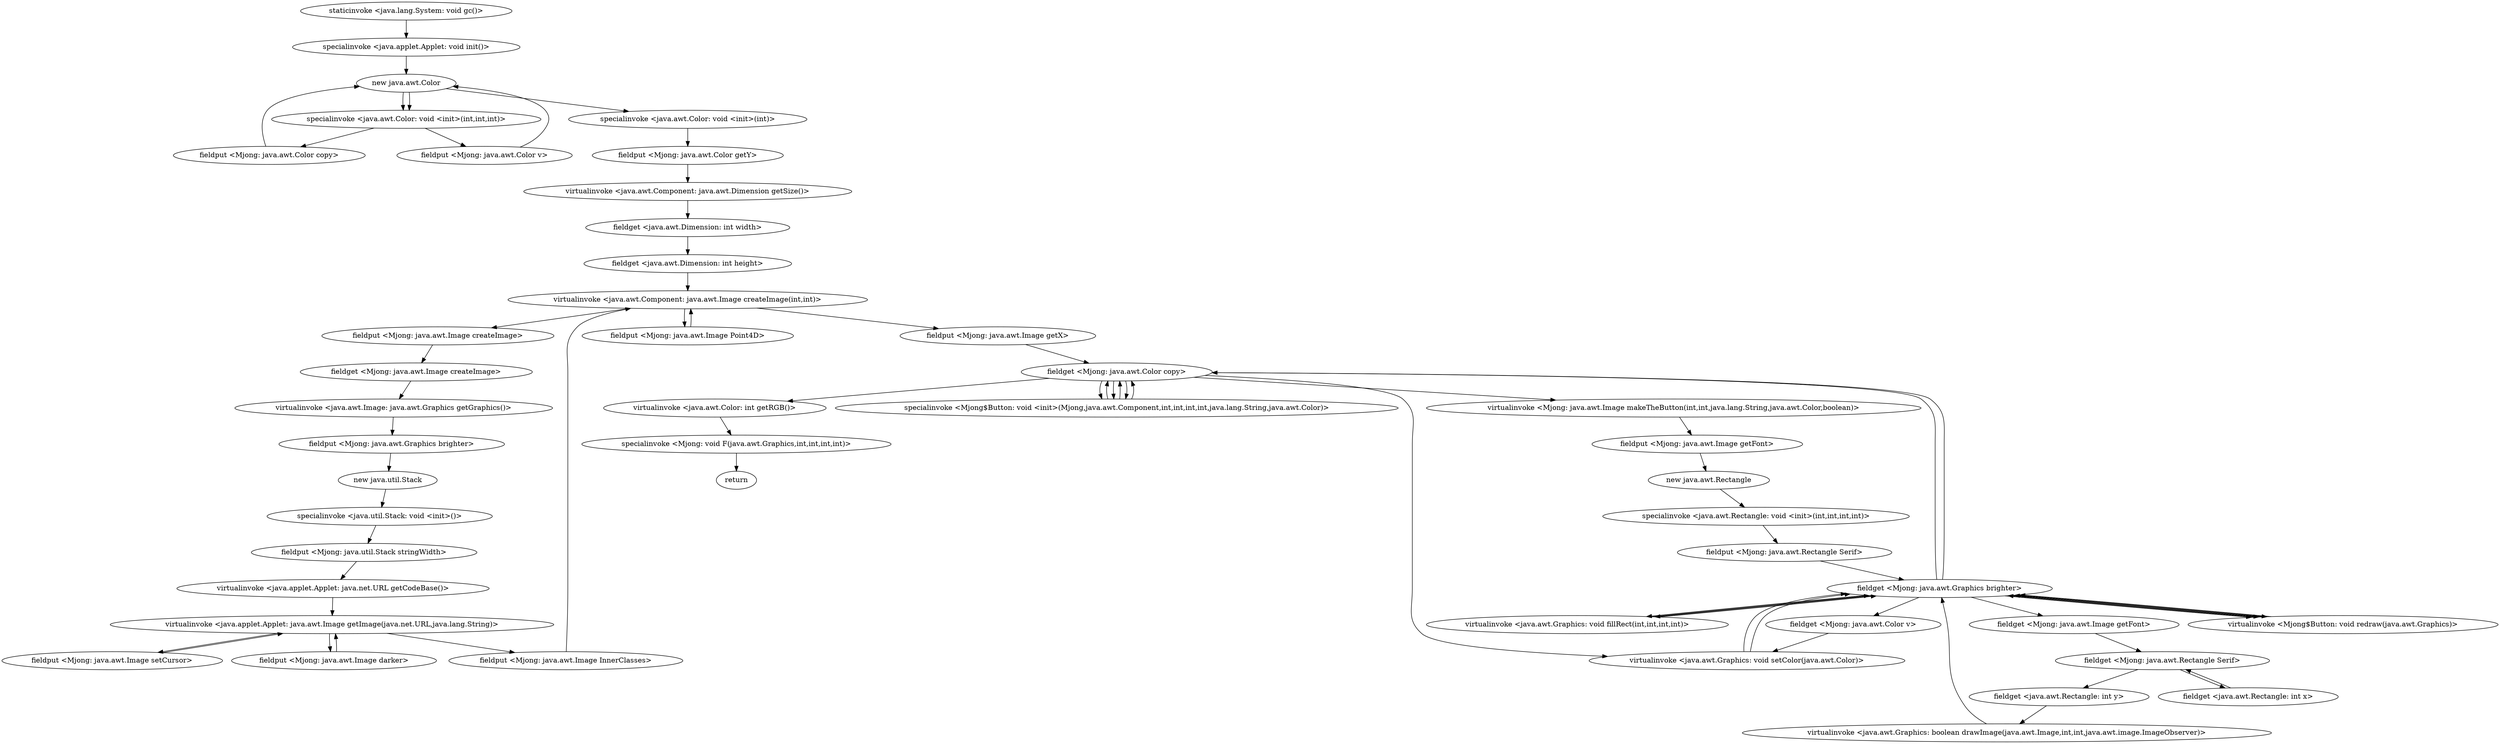 digraph "" {
"staticinvoke <java.lang.System: void gc()>";
 "staticinvoke <java.lang.System: void gc()>"->"specialinvoke <java.applet.Applet: void init()>";
 "specialinvoke <java.applet.Applet: void init()>"->"new java.awt.Color";
 "new java.awt.Color"->"specialinvoke <java.awt.Color: void <init>(int,int,int)>";
 "specialinvoke <java.awt.Color: void <init>(int,int,int)>"->"fieldput <Mjong: java.awt.Color copy>";
 "fieldput <Mjong: java.awt.Color copy>"->"new java.awt.Color";
 "new java.awt.Color"->"specialinvoke <java.awt.Color: void <init>(int,int,int)>";
 "specialinvoke <java.awt.Color: void <init>(int,int,int)>"->"fieldput <Mjong: java.awt.Color v>";
 "fieldput <Mjong: java.awt.Color v>"->"new java.awt.Color";
 "new java.awt.Color"->"specialinvoke <java.awt.Color: void <init>(int)>";
 "specialinvoke <java.awt.Color: void <init>(int)>"->"fieldput <Mjong: java.awt.Color getY>";
 "fieldput <Mjong: java.awt.Color getY>"->"virtualinvoke <java.awt.Component: java.awt.Dimension getSize()>";
 "virtualinvoke <java.awt.Component: java.awt.Dimension getSize()>"->"fieldget <java.awt.Dimension: int width>";
 "fieldget <java.awt.Dimension: int width>"->"fieldget <java.awt.Dimension: int height>";
 "fieldget <java.awt.Dimension: int height>"->"virtualinvoke <java.awt.Component: java.awt.Image createImage(int,int)>";
 "virtualinvoke <java.awt.Component: java.awt.Image createImage(int,int)>"->"fieldput <Mjong: java.awt.Image createImage>";
 "fieldput <Mjong: java.awt.Image createImage>"->"fieldget <Mjong: java.awt.Image createImage>";
 "fieldget <Mjong: java.awt.Image createImage>"->"virtualinvoke <java.awt.Image: java.awt.Graphics getGraphics()>";
 "virtualinvoke <java.awt.Image: java.awt.Graphics getGraphics()>"->"fieldput <Mjong: java.awt.Graphics brighter>";
 "fieldput <Mjong: java.awt.Graphics brighter>"->"new java.util.Stack";
 "new java.util.Stack"->"specialinvoke <java.util.Stack: void <init>()>";
 "specialinvoke <java.util.Stack: void <init>()>"->"fieldput <Mjong: java.util.Stack stringWidth>";
 "fieldput <Mjong: java.util.Stack stringWidth>"->"virtualinvoke <java.applet.Applet: java.net.URL getCodeBase()>";
 "virtualinvoke <java.applet.Applet: java.net.URL getCodeBase()>"->"virtualinvoke <java.applet.Applet: java.awt.Image getImage(java.net.URL,java.lang.String)>";
 "virtualinvoke <java.applet.Applet: java.awt.Image getImage(java.net.URL,java.lang.String)>"->"fieldput <Mjong: java.awt.Image setCursor>";
 "fieldput <Mjong: java.awt.Image setCursor>"->"virtualinvoke <java.applet.Applet: java.awt.Image getImage(java.net.URL,java.lang.String)>";
 "virtualinvoke <java.applet.Applet: java.awt.Image getImage(java.net.URL,java.lang.String)>"->"fieldput <Mjong: java.awt.Image darker>";
 "fieldput <Mjong: java.awt.Image darker>"->"virtualinvoke <java.applet.Applet: java.awt.Image getImage(java.net.URL,java.lang.String)>";
 "virtualinvoke <java.applet.Applet: java.awt.Image getImage(java.net.URL,java.lang.String)>"->"fieldput <Mjong: java.awt.Image InnerClasses>";
 "fieldput <Mjong: java.awt.Image InnerClasses>"->"virtualinvoke <java.awt.Component: java.awt.Image createImage(int,int)>";
 "virtualinvoke <java.awt.Component: java.awt.Image createImage(int,int)>"->"fieldput <Mjong: java.awt.Image Point4D>";
 "fieldput <Mjong: java.awt.Image Point4D>"->"virtualinvoke <java.awt.Component: java.awt.Image createImage(int,int)>";
 "virtualinvoke <java.awt.Component: java.awt.Image createImage(int,int)>"->"fieldput <Mjong: java.awt.Image getX>";
 "fieldput <Mjong: java.awt.Image getX>"->"fieldget <Mjong: java.awt.Color copy>";
 "fieldget <Mjong: java.awt.Color copy>"->"specialinvoke <Mjong$Button: void <init>(Mjong,java.awt.Component,int,int,int,int,java.lang.String,java.awt.Color)>";
 "specialinvoke <Mjong$Button: void <init>(Mjong,java.awt.Component,int,int,int,int,java.lang.String,java.awt.Color)>"->"fieldget <Mjong: java.awt.Color copy>";
 "fieldget <Mjong: java.awt.Color copy>"->"specialinvoke <Mjong$Button: void <init>(Mjong,java.awt.Component,int,int,int,int,java.lang.String,java.awt.Color)>";
 "specialinvoke <Mjong$Button: void <init>(Mjong,java.awt.Component,int,int,int,int,java.lang.String,java.awt.Color)>"->"fieldget <Mjong: java.awt.Color copy>";
 "fieldget <Mjong: java.awt.Color copy>"->"specialinvoke <Mjong$Button: void <init>(Mjong,java.awt.Component,int,int,int,int,java.lang.String,java.awt.Color)>";
 "specialinvoke <Mjong$Button: void <init>(Mjong,java.awt.Component,int,int,int,int,java.lang.String,java.awt.Color)>"->"fieldget <Mjong: java.awt.Color copy>";
 "fieldget <Mjong: java.awt.Color copy>"->"virtualinvoke <Mjong: java.awt.Image makeTheButton(int,int,java.lang.String,java.awt.Color,boolean)>";
 "virtualinvoke <Mjong: java.awt.Image makeTheButton(int,int,java.lang.String,java.awt.Color,boolean)>"->"fieldput <Mjong: java.awt.Image getFont>";
 "fieldput <Mjong: java.awt.Image getFont>"->"new java.awt.Rectangle";
 "new java.awt.Rectangle"->"specialinvoke <java.awt.Rectangle: void <init>(int,int,int,int)>";
 "specialinvoke <java.awt.Rectangle: void <init>(int,int,int,int)>"->"fieldput <Mjong: java.awt.Rectangle Serif>";
 "fieldput <Mjong: java.awt.Rectangle Serif>"->"fieldget <Mjong: java.awt.Graphics brighter>";
 "fieldget <Mjong: java.awt.Graphics brighter>"->"fieldget <Mjong: java.awt.Color copy>";
 "fieldget <Mjong: java.awt.Color copy>"->"virtualinvoke <java.awt.Graphics: void setColor(java.awt.Color)>";
 "virtualinvoke <java.awt.Graphics: void setColor(java.awt.Color)>"->"fieldget <Mjong: java.awt.Graphics brighter>";
 "fieldget <Mjong: java.awt.Graphics brighter>"->"virtualinvoke <java.awt.Graphics: void fillRect(int,int,int,int)>";
 "virtualinvoke <java.awt.Graphics: void fillRect(int,int,int,int)>"->"fieldget <Mjong: java.awt.Graphics brighter>";
 "fieldget <Mjong: java.awt.Graphics brighter>"->"fieldget <Mjong: java.awt.Color v>";
 "fieldget <Mjong: java.awt.Color v>"->"virtualinvoke <java.awt.Graphics: void setColor(java.awt.Color)>";
 "virtualinvoke <java.awt.Graphics: void setColor(java.awt.Color)>"->"fieldget <Mjong: java.awt.Graphics brighter>";
 "fieldget <Mjong: java.awt.Graphics brighter>"->"virtualinvoke <java.awt.Graphics: void fillRect(int,int,int,int)>";
 "virtualinvoke <java.awt.Graphics: void fillRect(int,int,int,int)>"->"fieldget <Mjong: java.awt.Graphics brighter>";
 "fieldget <Mjong: java.awt.Graphics brighter>"->"virtualinvoke <Mjong$Button: void redraw(java.awt.Graphics)>";
 "virtualinvoke <Mjong$Button: void redraw(java.awt.Graphics)>"->"fieldget <Mjong: java.awt.Graphics brighter>";
 "fieldget <Mjong: java.awt.Graphics brighter>"->"virtualinvoke <Mjong$Button: void redraw(java.awt.Graphics)>";
 "virtualinvoke <Mjong$Button: void redraw(java.awt.Graphics)>"->"fieldget <Mjong: java.awt.Graphics brighter>";
 "fieldget <Mjong: java.awt.Graphics brighter>"->"virtualinvoke <Mjong$Button: void redraw(java.awt.Graphics)>";
 "virtualinvoke <Mjong$Button: void redraw(java.awt.Graphics)>"->"fieldget <Mjong: java.awt.Graphics brighter>";
 "fieldget <Mjong: java.awt.Graphics brighter>"->"fieldget <Mjong: java.awt.Image getFont>";
 "fieldget <Mjong: java.awt.Image getFont>"->"fieldget <Mjong: java.awt.Rectangle Serif>";
 "fieldget <Mjong: java.awt.Rectangle Serif>"->"fieldget <java.awt.Rectangle: int x>";
 "fieldget <java.awt.Rectangle: int x>"->"fieldget <Mjong: java.awt.Rectangle Serif>";
 "fieldget <Mjong: java.awt.Rectangle Serif>"->"fieldget <java.awt.Rectangle: int y>";
 "fieldget <java.awt.Rectangle: int y>"->"virtualinvoke <java.awt.Graphics: boolean drawImage(java.awt.Image,int,int,java.awt.image.ImageObserver)>";
 "virtualinvoke <java.awt.Graphics: boolean drawImage(java.awt.Image,int,int,java.awt.image.ImageObserver)>"->"fieldget <Mjong: java.awt.Graphics brighter>";
 "fieldget <Mjong: java.awt.Graphics brighter>"->"fieldget <Mjong: java.awt.Color copy>";
 "fieldget <Mjong: java.awt.Color copy>"->"virtualinvoke <java.awt.Color: int getRGB()>";
 "virtualinvoke <java.awt.Color: int getRGB()>"->"specialinvoke <Mjong: void F(java.awt.Graphics,int,int,int,int)>";
 "specialinvoke <Mjong: void F(java.awt.Graphics,int,int,int,int)>"->"return";
}
